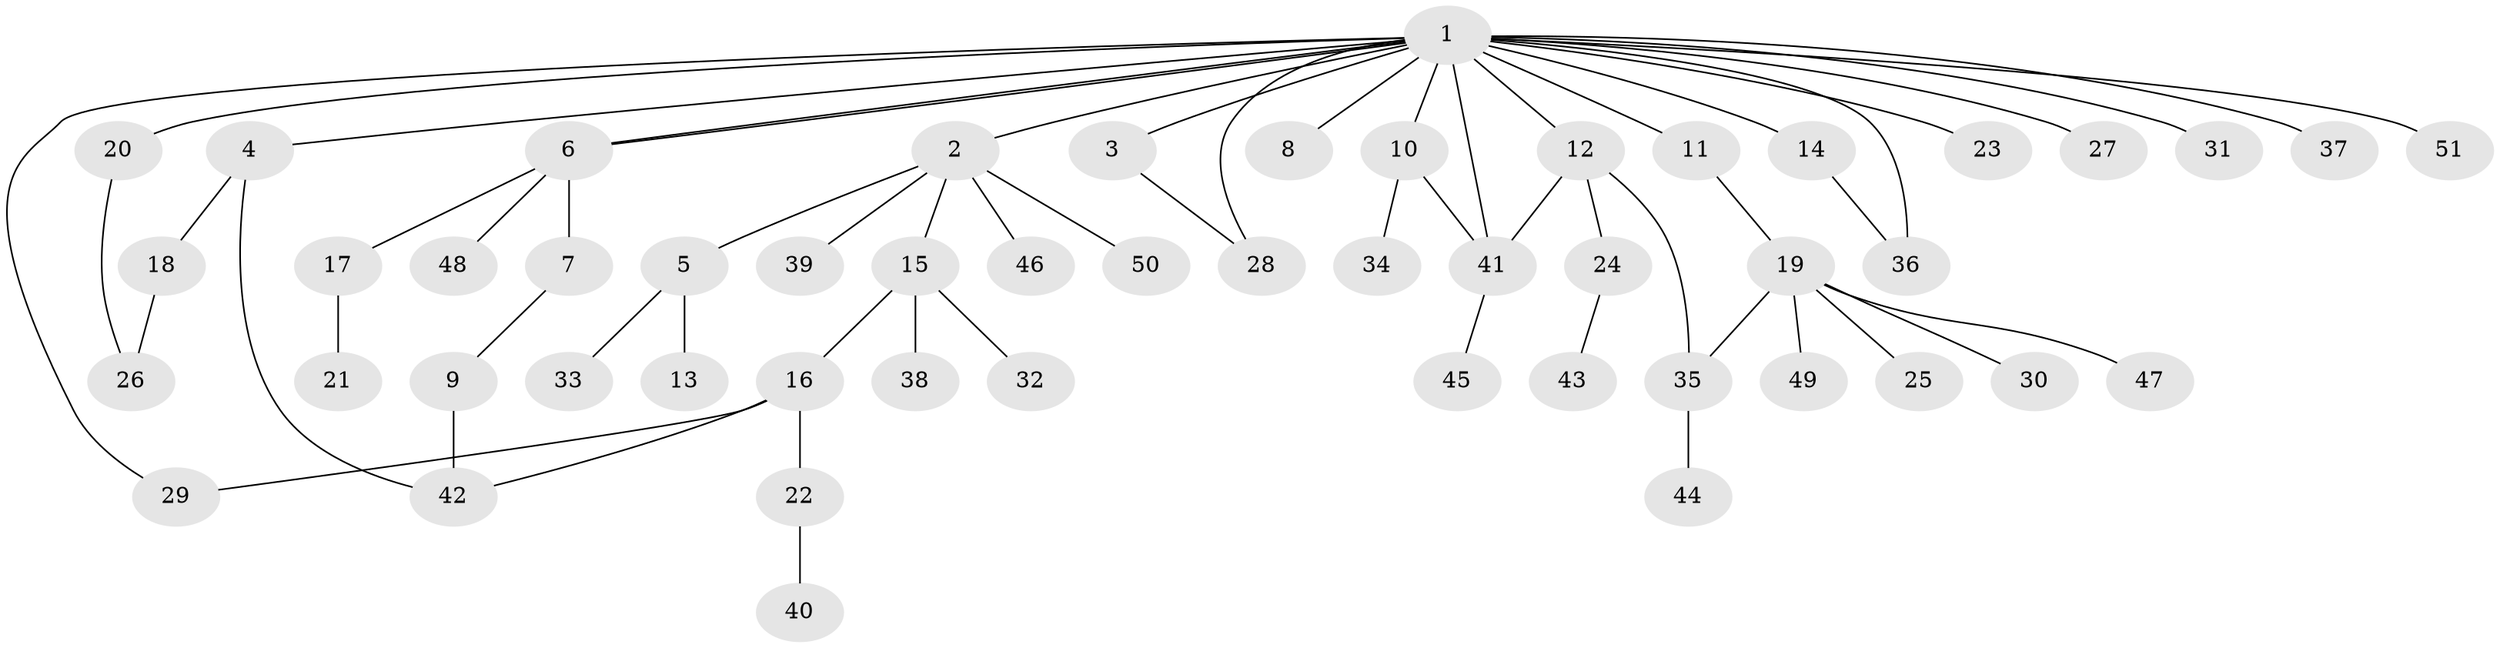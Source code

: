 // coarse degree distribution, {19: 0.02857142857142857, 5: 0.05714285714285714, 1: 0.5714285714285714, 4: 0.05714285714285714, 2: 0.22857142857142856, 6: 0.02857142857142857, 3: 0.02857142857142857}
// Generated by graph-tools (version 1.1) at 2025/23/03/03/25 07:23:51]
// undirected, 51 vertices, 60 edges
graph export_dot {
graph [start="1"]
  node [color=gray90,style=filled];
  1;
  2;
  3;
  4;
  5;
  6;
  7;
  8;
  9;
  10;
  11;
  12;
  13;
  14;
  15;
  16;
  17;
  18;
  19;
  20;
  21;
  22;
  23;
  24;
  25;
  26;
  27;
  28;
  29;
  30;
  31;
  32;
  33;
  34;
  35;
  36;
  37;
  38;
  39;
  40;
  41;
  42;
  43;
  44;
  45;
  46;
  47;
  48;
  49;
  50;
  51;
  1 -- 2;
  1 -- 3;
  1 -- 4;
  1 -- 6;
  1 -- 6;
  1 -- 8;
  1 -- 10;
  1 -- 11;
  1 -- 12;
  1 -- 14;
  1 -- 20;
  1 -- 23;
  1 -- 27;
  1 -- 28;
  1 -- 29;
  1 -- 31;
  1 -- 36;
  1 -- 37;
  1 -- 41;
  1 -- 51;
  2 -- 5;
  2 -- 15;
  2 -- 39;
  2 -- 46;
  2 -- 50;
  3 -- 28;
  4 -- 18;
  4 -- 42;
  5 -- 13;
  5 -- 33;
  6 -- 7;
  6 -- 17;
  6 -- 48;
  7 -- 9;
  9 -- 42;
  10 -- 34;
  10 -- 41;
  11 -- 19;
  12 -- 24;
  12 -- 35;
  12 -- 41;
  14 -- 36;
  15 -- 16;
  15 -- 32;
  15 -- 38;
  16 -- 22;
  16 -- 29;
  16 -- 42;
  17 -- 21;
  18 -- 26;
  19 -- 25;
  19 -- 30;
  19 -- 35;
  19 -- 47;
  19 -- 49;
  20 -- 26;
  22 -- 40;
  24 -- 43;
  35 -- 44;
  41 -- 45;
}
